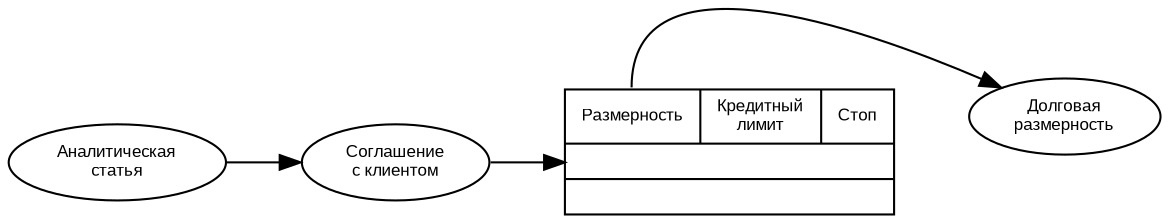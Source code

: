 ﻿
digraph DebtDimRel {
	node [fontname="Arial", fontsize=8];
	Article[shape=ellipse, label="Аналитическая\nстатья"]
	DebtDim[shape=ellipse, label="Долговая\nразмерность"]
	
	CliAgtHdr[shape=ellipse, label="Соглашение\nс клиентом"]	
	rankdir=LR;
	DebtLimit[shape=record, label="{<DebtDimID> Размерность|<Limit> Кредитный\nлимит|<Stop> Стоп}|{<dd_center>}|{}"]	

	Article->CliAgtHdr
	CliAgtHdr->DebtLimit:dd_center		
	DebtLimit:DebtDimID->DebtDim	
}